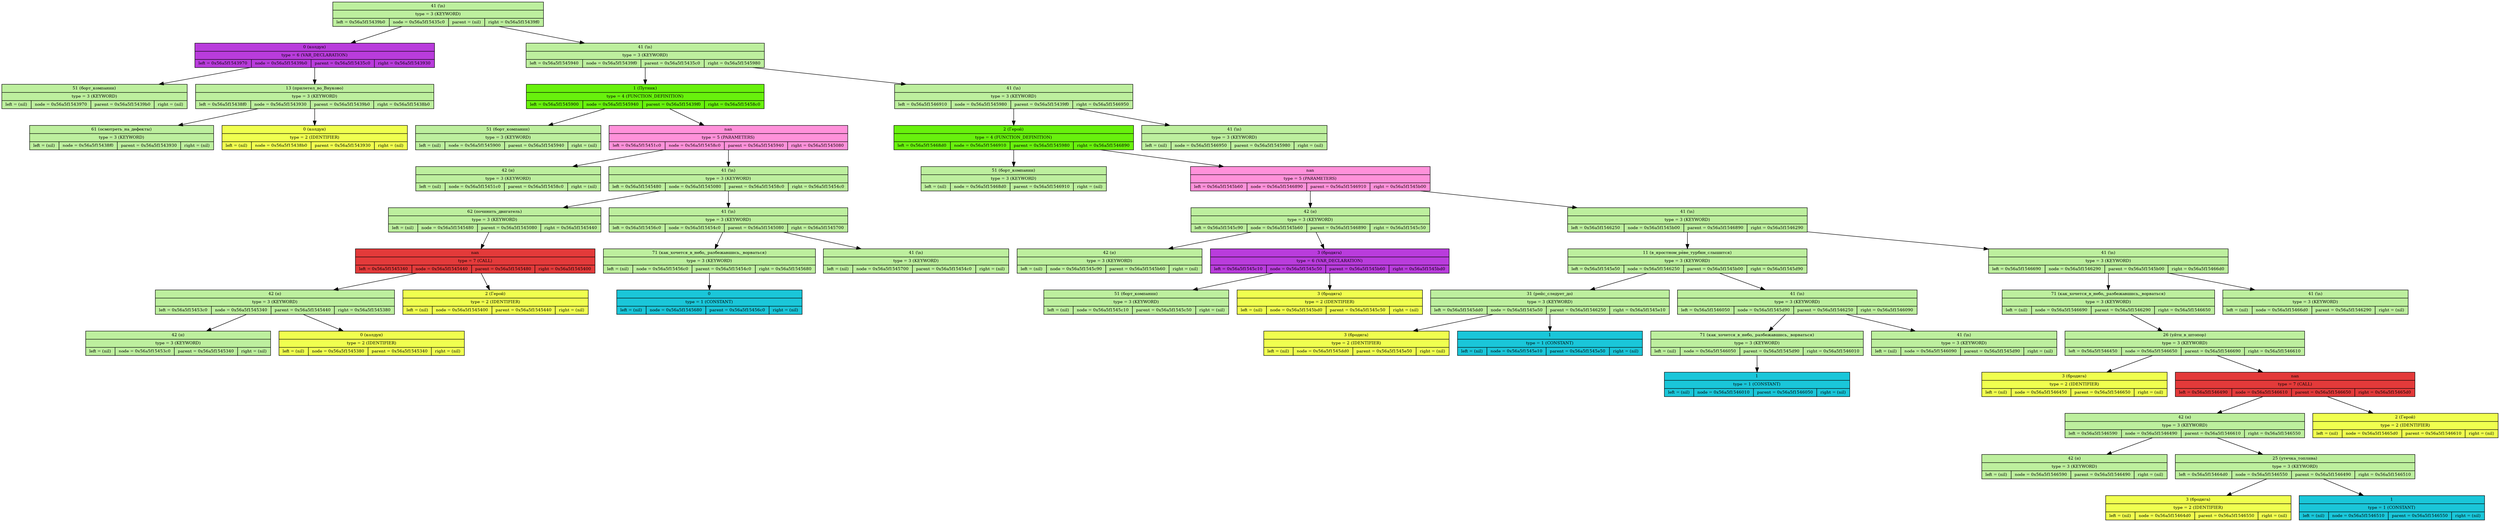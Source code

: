 digraph
{
	node[fontsize=9]

	node_0x56a5f15435c0 [shape=record, label = "{41 (\\n)| type = 3 (KEYWORD) | {left = 0x56a5f15439b0 | node = 0x56a5f15435c0 | parent = (nil) | right = 0x56a5f15439f0}}" style="filled",fillcolor="#BDEF9E"]

	node_0x56a5f15439b0 [shape=record, label = "{0 (колдун)| type = 6 (VAR_DECLARATION) | {left = 0x56a5f1543970 | node = 0x56a5f15439b0 | parent = 0x56a5f15435c0 | right = 0x56a5f1543930}}" style="filled",fillcolor="#B93CDC"]

	edge[color="black",fontsize=12]
	node_0x56a5f15435c0 -> node_0x56a5f15439b0

	node_0x56a5f1543970 [shape=record, label = "{51 (борт_компании)| type = 3 (KEYWORD) | {left = (nil) | node = 0x56a5f1543970 | parent = 0x56a5f15439b0 | right = (nil)}}" style="filled",fillcolor="#BDEF9E"]

	edge[color="black",fontsize=12]
	node_0x56a5f15439b0 -> node_0x56a5f1543970

	node_0x56a5f1543930 [shape=record, label = "{13 (прилетел_во_Внуково)| type = 3 (KEYWORD) | {left = 0x56a5f15438f0 | node = 0x56a5f1543930 | parent = 0x56a5f15439b0 | right = 0x56a5f15438b0}}" style="filled",fillcolor="#BDEF9E"]

	edge[color="black",fontsize=12]
	node_0x56a5f15439b0 -> node_0x56a5f1543930

	node_0x56a5f15438f0 [shape=record, label = "{61 (осмотреть_на_дефекты)| type = 3 (KEYWORD) | {left = (nil) | node = 0x56a5f15438f0 | parent = 0x56a5f1543930 | right = (nil)}}" style="filled",fillcolor="#BDEF9E"]

	edge[color="black",fontsize=12]
	node_0x56a5f1543930 -> node_0x56a5f15438f0

	node_0x56a5f15438b0 [shape=record, label = "{0 (колдун)| type = 2 (IDENTIFIER) | {left = (nil) | node = 0x56a5f15438b0 | parent = 0x56a5f1543930 | right = (nil)}}" style="filled",fillcolor="#F0FF4F"]

	edge[color="black",fontsize=12]
	node_0x56a5f1543930 -> node_0x56a5f15438b0

	node_0x56a5f15439f0 [shape=record, label = "{41 (\\n)| type = 3 (KEYWORD) | {left = 0x56a5f1545940 | node = 0x56a5f15439f0 | parent = 0x56a5f15435c0 | right = 0x56a5f1545980}}" style="filled",fillcolor="#BDEF9E"]

	edge[color="black",fontsize=12]
	node_0x56a5f15435c0 -> node_0x56a5f15439f0

	node_0x56a5f1545940 [shape=record, label = "{1 (Путник)| type = 4 (FUNCTION_DEFINITION) | {left = 0x56a5f1545900 | node = 0x56a5f1545940 | parent = 0x56a5f15439f0 | right = 0x56a5f15458c0}}" style="filled",fillcolor="#68F10D"]

	edge[color="black",fontsize=12]
	node_0x56a5f15439f0 -> node_0x56a5f1545940

	node_0x56a5f1545900 [shape=record, label = "{51 (борт_компании)| type = 3 (KEYWORD) | {left = (nil) | node = 0x56a5f1545900 | parent = 0x56a5f1545940 | right = (nil)}}" style="filled",fillcolor="#BDEF9E"]

	edge[color="black",fontsize=12]
	node_0x56a5f1545940 -> node_0x56a5f1545900

	node_0x56a5f15458c0 [shape=record, label = "{nan| type = 5 (PARAMETERS) | {left = 0x56a5f15451c0 | node = 0x56a5f15458c0 | parent = 0x56a5f1545940 | right = 0x56a5f1545080}}" style="filled",fillcolor="#FF91DA"]

	edge[color="black",fontsize=12]
	node_0x56a5f1545940 -> node_0x56a5f15458c0

	node_0x56a5f15451c0 [shape=record, label = "{42 (и)| type = 3 (KEYWORD) | {left = (nil) | node = 0x56a5f15451c0 | parent = 0x56a5f15458c0 | right = (nil)}}" style="filled",fillcolor="#BDEF9E"]

	edge[color="black",fontsize=12]
	node_0x56a5f15458c0 -> node_0x56a5f15451c0

	node_0x56a5f1545080 [shape=record, label = "{41 (\\n)| type = 3 (KEYWORD) | {left = 0x56a5f1545480 | node = 0x56a5f1545080 | parent = 0x56a5f15458c0 | right = 0x56a5f15454c0}}" style="filled",fillcolor="#BDEF9E"]

	edge[color="black",fontsize=12]
	node_0x56a5f15458c0 -> node_0x56a5f1545080

	node_0x56a5f1545480 [shape=record, label = "{62 (починить_двигатель)| type = 3 (KEYWORD) | {left = (nil) | node = 0x56a5f1545480 | parent = 0x56a5f1545080 | right = 0x56a5f1545440}}" style="filled",fillcolor="#BDEF9E"]

	edge[color="black",fontsize=12]
	node_0x56a5f1545080 -> node_0x56a5f1545480

	node_0x56a5f1545440 [shape=record, label = "{nan| type = 7 (CALL) | {left = 0x56a5f1545340 | node = 0x56a5f1545440 | parent = 0x56a5f1545480 | right = 0x56a5f1545400}}" style="filled",fillcolor="#E33A3A"]

	edge[color="black",fontsize=12]
	node_0x56a5f1545480 -> node_0x56a5f1545440

	node_0x56a5f1545340 [shape=record, label = "{42 (и)| type = 3 (KEYWORD) | {left = 0x56a5f15453c0 | node = 0x56a5f1545340 | parent = 0x56a5f1545440 | right = 0x56a5f1545380}}" style="filled",fillcolor="#BDEF9E"]

	edge[color="black",fontsize=12]
	node_0x56a5f1545440 -> node_0x56a5f1545340

	node_0x56a5f15453c0 [shape=record, label = "{42 (и)| type = 3 (KEYWORD) | {left = (nil) | node = 0x56a5f15453c0 | parent = 0x56a5f1545340 | right = (nil)}}" style="filled",fillcolor="#BDEF9E"]

	edge[color="black",fontsize=12]
	node_0x56a5f1545340 -> node_0x56a5f15453c0

	node_0x56a5f1545380 [shape=record, label = "{0 (колдун)| type = 2 (IDENTIFIER) | {left = (nil) | node = 0x56a5f1545380 | parent = 0x56a5f1545340 | right = (nil)}}" style="filled",fillcolor="#F0FF4F"]

	edge[color="black",fontsize=12]
	node_0x56a5f1545340 -> node_0x56a5f1545380

	node_0x56a5f1545400 [shape=record, label = "{2 (Герой)| type = 2 (IDENTIFIER) | {left = (nil) | node = 0x56a5f1545400 | parent = 0x56a5f1545440 | right = (nil)}}" style="filled",fillcolor="#F0FF4F"]

	edge[color="black",fontsize=12]
	node_0x56a5f1545440 -> node_0x56a5f1545400

	node_0x56a5f15454c0 [shape=record, label = "{41 (\\n)| type = 3 (KEYWORD) | {left = 0x56a5f15456c0 | node = 0x56a5f15454c0 | parent = 0x56a5f1545080 | right = 0x56a5f1545700}}" style="filled",fillcolor="#BDEF9E"]

	edge[color="black",fontsize=12]
	node_0x56a5f1545080 -> node_0x56a5f15454c0

	node_0x56a5f15456c0 [shape=record, label = "{71 (как_хочется_в_небо,_разбежавшись,_ворваться)| type = 3 (KEYWORD) | {left = (nil) | node = 0x56a5f15456c0 | parent = 0x56a5f15454c0 | right = 0x56a5f1545680}}" style="filled",fillcolor="#BDEF9E"]

	edge[color="black",fontsize=12]
	node_0x56a5f15454c0 -> node_0x56a5f15456c0

	node_0x56a5f1545680 [shape=record, label = "{0| type = 1 (CONSTANT) | {left = (nil) | node = 0x56a5f1545680 | parent = 0x56a5f15456c0 | right = (nil)}}" style="filled",fillcolor="#1AC6D9"]

	edge[color="black",fontsize=12]
	node_0x56a5f15456c0 -> node_0x56a5f1545680

	node_0x56a5f1545700 [shape=record, label = "{41 (\\n)| type = 3 (KEYWORD) | {left = (nil) | node = 0x56a5f1545700 | parent = 0x56a5f15454c0 | right = (nil)}}" style="filled",fillcolor="#BDEF9E"]

	edge[color="black",fontsize=12]
	node_0x56a5f15454c0 -> node_0x56a5f1545700

	node_0x56a5f1545980 [shape=record, label = "{41 (\\n)| type = 3 (KEYWORD) | {left = 0x56a5f1546910 | node = 0x56a5f1545980 | parent = 0x56a5f15439f0 | right = 0x56a5f1546950}}" style="filled",fillcolor="#BDEF9E"]

	edge[color="black",fontsize=12]
	node_0x56a5f15439f0 -> node_0x56a5f1545980

	node_0x56a5f1546910 [shape=record, label = "{2 (Герой)| type = 4 (FUNCTION_DEFINITION) | {left = 0x56a5f15468d0 | node = 0x56a5f1546910 | parent = 0x56a5f1545980 | right = 0x56a5f1546890}}" style="filled",fillcolor="#68F10D"]

	edge[color="black",fontsize=12]
	node_0x56a5f1545980 -> node_0x56a5f1546910

	node_0x56a5f15468d0 [shape=record, label = "{51 (борт_компании)| type = 3 (KEYWORD) | {left = (nil) | node = 0x56a5f15468d0 | parent = 0x56a5f1546910 | right = (nil)}}" style="filled",fillcolor="#BDEF9E"]

	edge[color="black",fontsize=12]
	node_0x56a5f1546910 -> node_0x56a5f15468d0

	node_0x56a5f1546890 [shape=record, label = "{nan| type = 5 (PARAMETERS) | {left = 0x56a5f1545b60 | node = 0x56a5f1546890 | parent = 0x56a5f1546910 | right = 0x56a5f1545b00}}" style="filled",fillcolor="#FF91DA"]

	edge[color="black",fontsize=12]
	node_0x56a5f1546910 -> node_0x56a5f1546890

	node_0x56a5f1545b60 [shape=record, label = "{42 (и)| type = 3 (KEYWORD) | {left = 0x56a5f1545c90 | node = 0x56a5f1545b60 | parent = 0x56a5f1546890 | right = 0x56a5f1545c50}}" style="filled",fillcolor="#BDEF9E"]

	edge[color="black",fontsize=12]
	node_0x56a5f1546890 -> node_0x56a5f1545b60

	node_0x56a5f1545c90 [shape=record, label = "{42 (и)| type = 3 (KEYWORD) | {left = (nil) | node = 0x56a5f1545c90 | parent = 0x56a5f1545b60 | right = (nil)}}" style="filled",fillcolor="#BDEF9E"]

	edge[color="black",fontsize=12]
	node_0x56a5f1545b60 -> node_0x56a5f1545c90

	node_0x56a5f1545c50 [shape=record, label = "{3 (бродяга)| type = 6 (VAR_DECLARATION) | {left = 0x56a5f1545c10 | node = 0x56a5f1545c50 | parent = 0x56a5f1545b60 | right = 0x56a5f1545bd0}}" style="filled",fillcolor="#B93CDC"]

	edge[color="black",fontsize=12]
	node_0x56a5f1545b60 -> node_0x56a5f1545c50

	node_0x56a5f1545c10 [shape=record, label = "{51 (борт_компании)| type = 3 (KEYWORD) | {left = (nil) | node = 0x56a5f1545c10 | parent = 0x56a5f1545c50 | right = (nil)}}" style="filled",fillcolor="#BDEF9E"]

	edge[color="black",fontsize=12]
	node_0x56a5f1545c50 -> node_0x56a5f1545c10

	node_0x56a5f1545bd0 [shape=record, label = "{3 (бродяга)| type = 2 (IDENTIFIER) | {left = (nil) | node = 0x56a5f1545bd0 | parent = 0x56a5f1545c50 | right = (nil)}}" style="filled",fillcolor="#F0FF4F"]

	edge[color="black",fontsize=12]
	node_0x56a5f1545c50 -> node_0x56a5f1545bd0

	node_0x56a5f1545b00 [shape=record, label = "{41 (\\n)| type = 3 (KEYWORD) | {left = 0x56a5f1546250 | node = 0x56a5f1545b00 | parent = 0x56a5f1546890 | right = 0x56a5f1546290}}" style="filled",fillcolor="#BDEF9E"]

	edge[color="black",fontsize=12]
	node_0x56a5f1546890 -> node_0x56a5f1545b00

	node_0x56a5f1546250 [shape=record, label = "{11 (в_яростном_рёве_турбин_слышится)| type = 3 (KEYWORD) | {left = 0x56a5f1545e50 | node = 0x56a5f1546250 | parent = 0x56a5f1545b00 | right = 0x56a5f1545d90}}" style="filled",fillcolor="#BDEF9E"]

	edge[color="black",fontsize=12]
	node_0x56a5f1545b00 -> node_0x56a5f1546250

	node_0x56a5f1545e50 [shape=record, label = "{31 (рейс_следует_до)| type = 3 (KEYWORD) | {left = 0x56a5f1545dd0 | node = 0x56a5f1545e50 | parent = 0x56a5f1546250 | right = 0x56a5f1545e10}}" style="filled",fillcolor="#BDEF9E"]

	edge[color="black",fontsize=12]
	node_0x56a5f1546250 -> node_0x56a5f1545e50

	node_0x56a5f1545dd0 [shape=record, label = "{3 (бродяга)| type = 2 (IDENTIFIER) | {left = (nil) | node = 0x56a5f1545dd0 | parent = 0x56a5f1545e50 | right = (nil)}}" style="filled",fillcolor="#F0FF4F"]

	edge[color="black",fontsize=12]
	node_0x56a5f1545e50 -> node_0x56a5f1545dd0

	node_0x56a5f1545e10 [shape=record, label = "{1| type = 1 (CONSTANT) | {left = (nil) | node = 0x56a5f1545e10 | parent = 0x56a5f1545e50 | right = (nil)}}" style="filled",fillcolor="#1AC6D9"]

	edge[color="black",fontsize=12]
	node_0x56a5f1545e50 -> node_0x56a5f1545e10

	node_0x56a5f1545d90 [shape=record, label = "{41 (\\n)| type = 3 (KEYWORD) | {left = 0x56a5f1546050 | node = 0x56a5f1545d90 | parent = 0x56a5f1546250 | right = 0x56a5f1546090}}" style="filled",fillcolor="#BDEF9E"]

	edge[color="black",fontsize=12]
	node_0x56a5f1546250 -> node_0x56a5f1545d90

	node_0x56a5f1546050 [shape=record, label = "{71 (как_хочется_в_небо,_разбежавшись,_ворваться)| type = 3 (KEYWORD) | {left = (nil) | node = 0x56a5f1546050 | parent = 0x56a5f1545d90 | right = 0x56a5f1546010}}" style="filled",fillcolor="#BDEF9E"]

	edge[color="black",fontsize=12]
	node_0x56a5f1545d90 -> node_0x56a5f1546050

	node_0x56a5f1546010 [shape=record, label = "{1| type = 1 (CONSTANT) | {left = (nil) | node = 0x56a5f1546010 | parent = 0x56a5f1546050 | right = (nil)}}" style="filled",fillcolor="#1AC6D9"]

	edge[color="black",fontsize=12]
	node_0x56a5f1546050 -> node_0x56a5f1546010

	node_0x56a5f1546090 [shape=record, label = "{41 (\\n)| type = 3 (KEYWORD) | {left = (nil) | node = 0x56a5f1546090 | parent = 0x56a5f1545d90 | right = (nil)}}" style="filled",fillcolor="#BDEF9E"]

	edge[color="black",fontsize=12]
	node_0x56a5f1545d90 -> node_0x56a5f1546090

	node_0x56a5f1546290 [shape=record, label = "{41 (\\n)| type = 3 (KEYWORD) | {left = 0x56a5f1546690 | node = 0x56a5f1546290 | parent = 0x56a5f1545b00 | right = 0x56a5f15466d0}}" style="filled",fillcolor="#BDEF9E"]

	edge[color="black",fontsize=12]
	node_0x56a5f1545b00 -> node_0x56a5f1546290

	node_0x56a5f1546690 [shape=record, label = "{71 (как_хочется_в_небо,_разбежавшись,_ворваться)| type = 3 (KEYWORD) | {left = (nil) | node = 0x56a5f1546690 | parent = 0x56a5f1546290 | right = 0x56a5f1546650}}" style="filled",fillcolor="#BDEF9E"]

	edge[color="black",fontsize=12]
	node_0x56a5f1546290 -> node_0x56a5f1546690

	node_0x56a5f1546650 [shape=record, label = "{26 (уйти_в_штопор)| type = 3 (KEYWORD) | {left = 0x56a5f1546450 | node = 0x56a5f1546650 | parent = 0x56a5f1546690 | right = 0x56a5f1546610}}" style="filled",fillcolor="#BDEF9E"]

	edge[color="black",fontsize=12]
	node_0x56a5f1546690 -> node_0x56a5f1546650

	node_0x56a5f1546450 [shape=record, label = "{3 (бродяга)| type = 2 (IDENTIFIER) | {left = (nil) | node = 0x56a5f1546450 | parent = 0x56a5f1546650 | right = (nil)}}" style="filled",fillcolor="#F0FF4F"]

	edge[color="black",fontsize=12]
	node_0x56a5f1546650 -> node_0x56a5f1546450

	node_0x56a5f1546610 [shape=record, label = "{nan| type = 7 (CALL) | {left = 0x56a5f1546490 | node = 0x56a5f1546610 | parent = 0x56a5f1546650 | right = 0x56a5f15465d0}}" style="filled",fillcolor="#E33A3A"]

	edge[color="black",fontsize=12]
	node_0x56a5f1546650 -> node_0x56a5f1546610

	node_0x56a5f1546490 [shape=record, label = "{42 (и)| type = 3 (KEYWORD) | {left = 0x56a5f1546590 | node = 0x56a5f1546490 | parent = 0x56a5f1546610 | right = 0x56a5f1546550}}" style="filled",fillcolor="#BDEF9E"]

	edge[color="black",fontsize=12]
	node_0x56a5f1546610 -> node_0x56a5f1546490

	node_0x56a5f1546590 [shape=record, label = "{42 (и)| type = 3 (KEYWORD) | {left = (nil) | node = 0x56a5f1546590 | parent = 0x56a5f1546490 | right = (nil)}}" style="filled",fillcolor="#BDEF9E"]

	edge[color="black",fontsize=12]
	node_0x56a5f1546490 -> node_0x56a5f1546590

	node_0x56a5f1546550 [shape=record, label = "{25 (утечка_топлива)| type = 3 (KEYWORD) | {left = 0x56a5f15464d0 | node = 0x56a5f1546550 | parent = 0x56a5f1546490 | right = 0x56a5f1546510}}" style="filled",fillcolor="#BDEF9E"]

	edge[color="black",fontsize=12]
	node_0x56a5f1546490 -> node_0x56a5f1546550

	node_0x56a5f15464d0 [shape=record, label = "{3 (бродяга)| type = 2 (IDENTIFIER) | {left = (nil) | node = 0x56a5f15464d0 | parent = 0x56a5f1546550 | right = (nil)}}" style="filled",fillcolor="#F0FF4F"]

	edge[color="black",fontsize=12]
	node_0x56a5f1546550 -> node_0x56a5f15464d0

	node_0x56a5f1546510 [shape=record, label = "{1| type = 1 (CONSTANT) | {left = (nil) | node = 0x56a5f1546510 | parent = 0x56a5f1546550 | right = (nil)}}" style="filled",fillcolor="#1AC6D9"]

	edge[color="black",fontsize=12]
	node_0x56a5f1546550 -> node_0x56a5f1546510

	node_0x56a5f15465d0 [shape=record, label = "{2 (Герой)| type = 2 (IDENTIFIER) | {left = (nil) | node = 0x56a5f15465d0 | parent = 0x56a5f1546610 | right = (nil)}}" style="filled",fillcolor="#F0FF4F"]

	edge[color="black",fontsize=12]
	node_0x56a5f1546610 -> node_0x56a5f15465d0

	node_0x56a5f15466d0 [shape=record, label = "{41 (\\n)| type = 3 (KEYWORD) | {left = (nil) | node = 0x56a5f15466d0 | parent = 0x56a5f1546290 | right = (nil)}}" style="filled",fillcolor="#BDEF9E"]

	edge[color="black",fontsize=12]
	node_0x56a5f1546290 -> node_0x56a5f15466d0

	node_0x56a5f1546950 [shape=record, label = "{41 (\\n)| type = 3 (KEYWORD) | {left = (nil) | node = 0x56a5f1546950 | parent = 0x56a5f1545980 | right = (nil)}}" style="filled",fillcolor="#BDEF9E"]

	edge[color="black",fontsize=12]
	node_0x56a5f1545980 -> node_0x56a5f1546950

	}